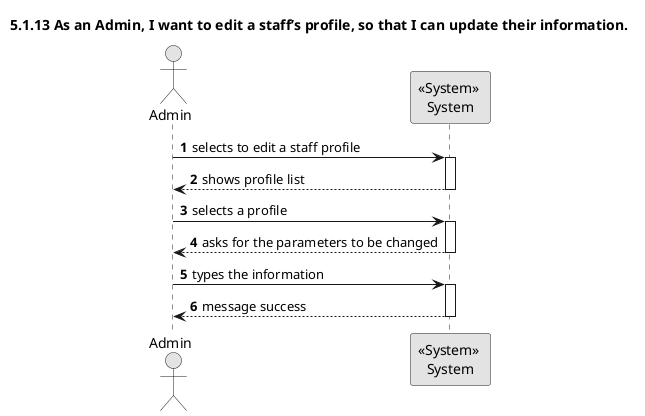 ﻿@startuml
skinparam monochrome true
skinparam packageStyle rectangle
skinparam shadowing false

title 5.1.13 As an Admin, I want to edit a staff’s profile, so that I can update their information.


autonumber
actor "Admin" as ADMIN

participant "<<System>> \nSystem" as System

    ADMIN -> System : selects to edit a staff profile
    activate System

    System --> ADMIN : shows profile list
    deactivate System

    ADMIN -> System : selects a profile
    activate System

    System --> ADMIN : asks for the parameters to be changed
    deactivate System
    
    ADMIN -> System : types the information
    activate System

    System --> ADMIN : message success
    deactivate System    

@enduml
